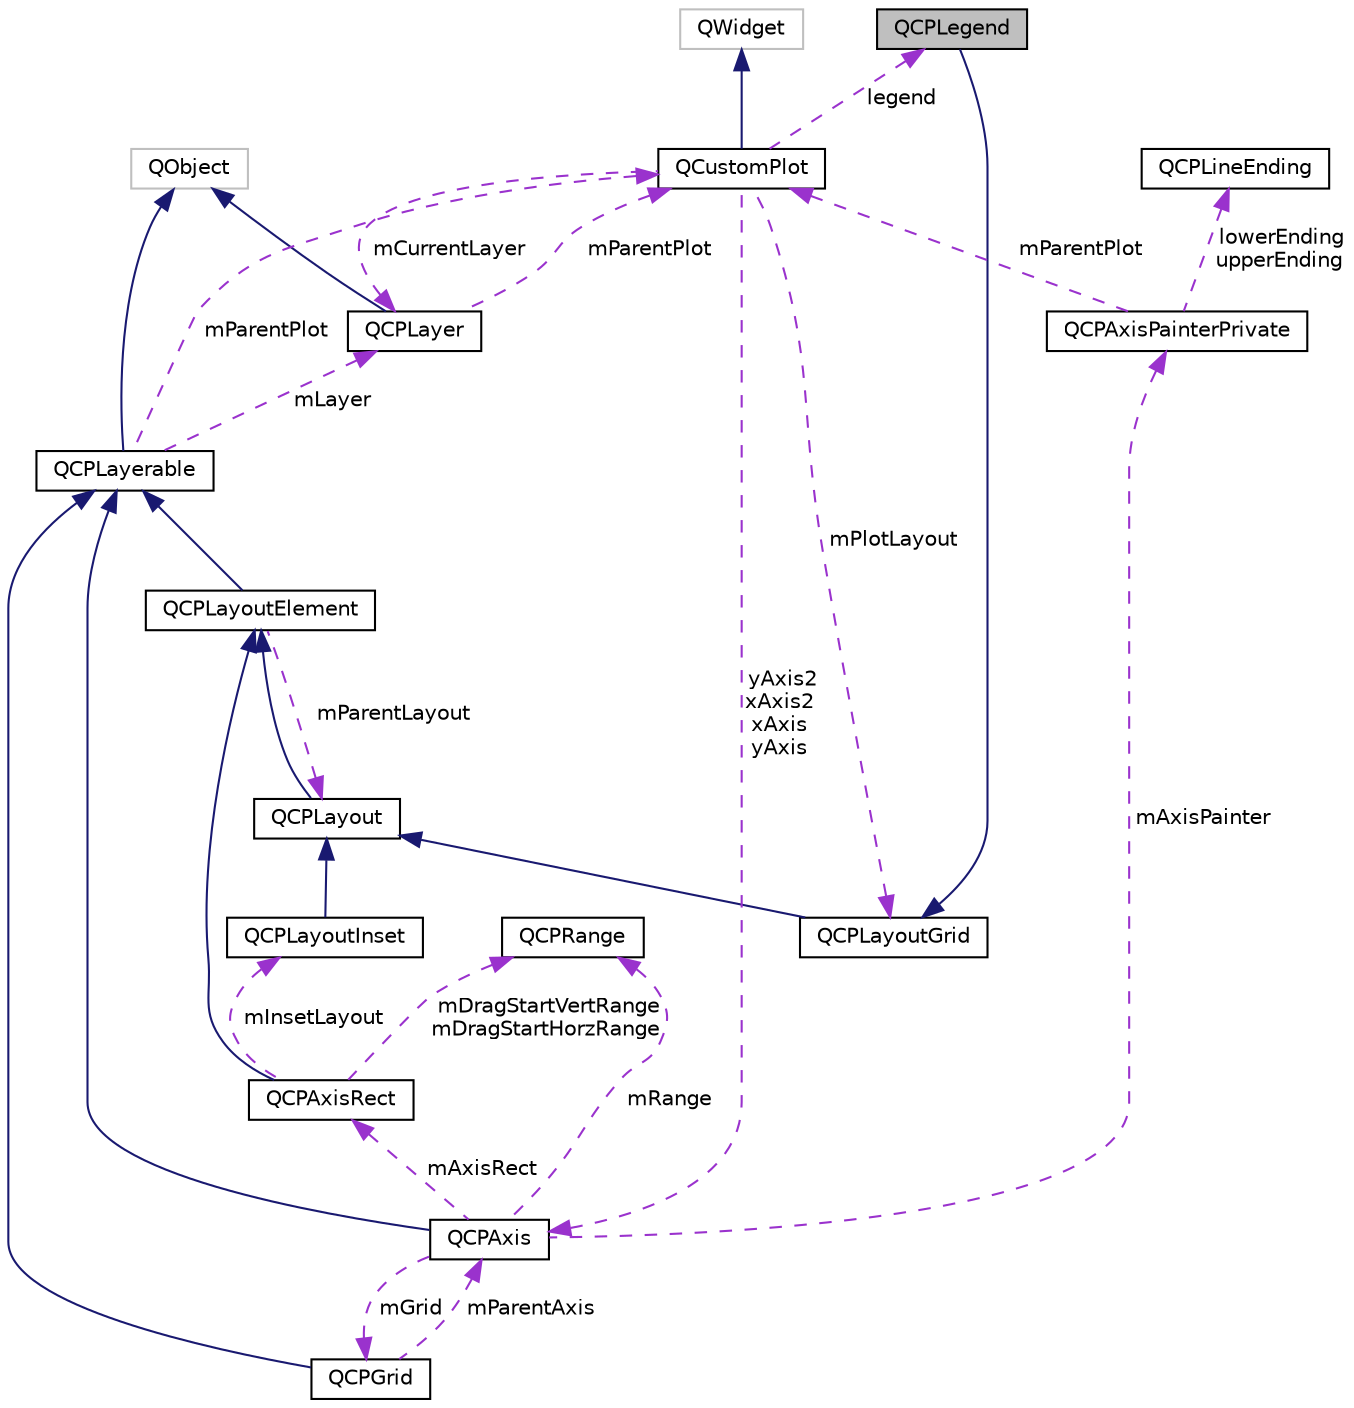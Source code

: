 digraph "QCPLegend"
{
  edge [fontname="Helvetica",fontsize="10",labelfontname="Helvetica",labelfontsize="10"];
  node [fontname="Helvetica",fontsize="10",shape=record];
  Node1 [label="QCPLegend",height=0.2,width=0.4,color="black", fillcolor="grey75", style="filled", fontcolor="black"];
  Node2 -> Node1 [dir="back",color="midnightblue",fontsize="10",style="solid"];
  Node2 [label="QCPLayoutGrid",height=0.2,width=0.4,color="black", fillcolor="white", style="filled",URL="$dc/d48/classQCPLayoutGrid.html",tooltip="A layout that arranges child elements in a grid. "];
  Node3 -> Node2 [dir="back",color="midnightblue",fontsize="10",style="solid"];
  Node3 [label="QCPLayout",height=0.2,width=0.4,color="black", fillcolor="white", style="filled",URL="$dd/d49/classQCPLayout.html",tooltip="The abstract base class for layouts. "];
  Node4 -> Node3 [dir="back",color="midnightblue",fontsize="10",style="solid"];
  Node4 [label="QCPLayoutElement",height=0.2,width=0.4,color="black", fillcolor="white", style="filled",URL="$d7/dd0/classQCPLayoutElement.html",tooltip="The abstract base class for all objects that form the layout system. "];
  Node5 -> Node4 [dir="back",color="midnightblue",fontsize="10",style="solid"];
  Node5 [label="QCPLayerable",height=0.2,width=0.4,color="black", fillcolor="white", style="filled",URL="$d0/d2b/classQCPLayerable.html",tooltip="Base class for all drawable objects. "];
  Node6 -> Node5 [dir="back",color="midnightblue",fontsize="10",style="solid"];
  Node6 [label="QObject",height=0.2,width=0.4,color="grey75", fillcolor="white", style="filled"];
  Node7 -> Node5 [dir="back",color="darkorchid3",fontsize="10",style="dashed",label=" mLayer" ];
  Node7 [label="QCPLayer",height=0.2,width=0.4,color="black", fillcolor="white", style="filled",URL="$de/df8/classQCPLayer.html",tooltip="A layer that may contain objects, to control the rendering order. "];
  Node6 -> Node7 [dir="back",color="midnightblue",fontsize="10",style="solid"];
  Node8 -> Node7 [dir="back",color="darkorchid3",fontsize="10",style="dashed",label=" mParentPlot" ];
  Node8 [label="QCustomPlot",height=0.2,width=0.4,color="black", fillcolor="white", style="filled",URL="$d4/df9/classQCustomPlot.html",tooltip="The central class of the library. This is the QWidget which displays the plot and interacts with the ..."];
  Node9 -> Node8 [dir="back",color="midnightblue",fontsize="10",style="solid"];
  Node9 [label="QWidget",height=0.2,width=0.4,color="grey75", fillcolor="white", style="filled"];
  Node7 -> Node8 [dir="back",color="darkorchid3",fontsize="10",style="dashed",label=" mCurrentLayer" ];
  Node2 -> Node8 [dir="back",color="darkorchid3",fontsize="10",style="dashed",label=" mPlotLayout" ];
  Node10 -> Node8 [dir="back",color="darkorchid3",fontsize="10",style="dashed",label=" yAxis2\nxAxis2\nxAxis\nyAxis" ];
  Node10 [label="QCPAxis",height=0.2,width=0.4,color="black", fillcolor="white", style="filled",URL="$de/d4f/classQCPAxis.html",tooltip="Manages a single axis inside a QCustomPlot. "];
  Node5 -> Node10 [dir="back",color="midnightblue",fontsize="10",style="solid"];
  Node11 -> Node10 [dir="back",color="darkorchid3",fontsize="10",style="dashed",label=" mRange" ];
  Node11 [label="QCPRange",height=0.2,width=0.4,color="black", fillcolor="white", style="filled",URL="$dc/d2c/classQCPRange.html",tooltip="Represents the range an axis is encompassing. "];
  Node12 -> Node10 [dir="back",color="darkorchid3",fontsize="10",style="dashed",label=" mAxisPainter" ];
  Node12 [label="QCPAxisPainterPrivate",height=0.2,width=0.4,color="black", fillcolor="white", style="filled",URL="$d6/df8/classQCPAxisPainterPrivate.html"];
  Node13 -> Node12 [dir="back",color="darkorchid3",fontsize="10",style="dashed",label=" lowerEnding\nupperEnding" ];
  Node13 [label="QCPLineEnding",height=0.2,width=0.4,color="black", fillcolor="white", style="filled",URL="$d6/d60/classQCPLineEnding.html",tooltip="Handles the different ending decorations for line-like items. "];
  Node8 -> Node12 [dir="back",color="darkorchid3",fontsize="10",style="dashed",label=" mParentPlot" ];
  Node14 -> Node10 [dir="back",color="darkorchid3",fontsize="10",style="dashed",label=" mGrid" ];
  Node14 [label="QCPGrid",height=0.2,width=0.4,color="black", fillcolor="white", style="filled",URL="$d4/db2/classQCPGrid.html",tooltip="Responsible for drawing the grid of a QCPAxis. "];
  Node5 -> Node14 [dir="back",color="midnightblue",fontsize="10",style="solid"];
  Node10 -> Node14 [dir="back",color="darkorchid3",fontsize="10",style="dashed",label=" mParentAxis" ];
  Node15 -> Node10 [dir="back",color="darkorchid3",fontsize="10",style="dashed",label=" mAxisRect" ];
  Node15 [label="QCPAxisRect",height=0.2,width=0.4,color="black", fillcolor="white", style="filled",URL="$d9/d8c/classQCPAxisRect.html",tooltip="Holds multiple axes and arranges them in a rectangular shape. "];
  Node4 -> Node15 [dir="back",color="midnightblue",fontsize="10",style="solid"];
  Node16 -> Node15 [dir="back",color="darkorchid3",fontsize="10",style="dashed",label=" mInsetLayout" ];
  Node16 [label="QCPLayoutInset",height=0.2,width=0.4,color="black", fillcolor="white", style="filled",URL="$dc/d82/classQCPLayoutInset.html",tooltip="A layout that places child elements aligned to the border or arbitrarily positioned. "];
  Node3 -> Node16 [dir="back",color="midnightblue",fontsize="10",style="solid"];
  Node11 -> Node15 [dir="back",color="darkorchid3",fontsize="10",style="dashed",label=" mDragStartVertRange\nmDragStartHorzRange" ];
  Node1 -> Node8 [dir="back",color="darkorchid3",fontsize="10",style="dashed",label=" legend" ];
  Node8 -> Node5 [dir="back",color="darkorchid3",fontsize="10",style="dashed",label=" mParentPlot" ];
  Node3 -> Node4 [dir="back",color="darkorchid3",fontsize="10",style="dashed",label=" mParentLayout" ];
}
